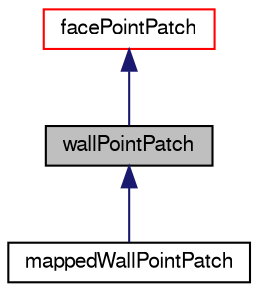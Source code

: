 digraph "wallPointPatch"
{
  bgcolor="transparent";
  edge [fontname="FreeSans",fontsize="10",labelfontname="FreeSans",labelfontsize="10"];
  node [fontname="FreeSans",fontsize="10",shape=record];
  Node0 [label="wallPointPatch",height=0.2,width=0.4,color="black", fillcolor="grey75", style="filled", fontcolor="black"];
  Node1 -> Node0 [dir="back",color="midnightblue",fontsize="10",style="solid",fontname="FreeSans"];
  Node1 [label="facePointPatch",height=0.2,width=0.4,color="red",URL="$a27322.html",tooltip="A pointPatch based on a polyPatch. "];
  Node0 -> Node3 [dir="back",color="midnightblue",fontsize="10",style="solid",fontname="FreeSans"];
  Node3 [label="mappedWallPointPatch",height=0.2,width=0.4,color="black",URL="$a25090.html",tooltip="mappedWallPointPatch patch. "];
}
